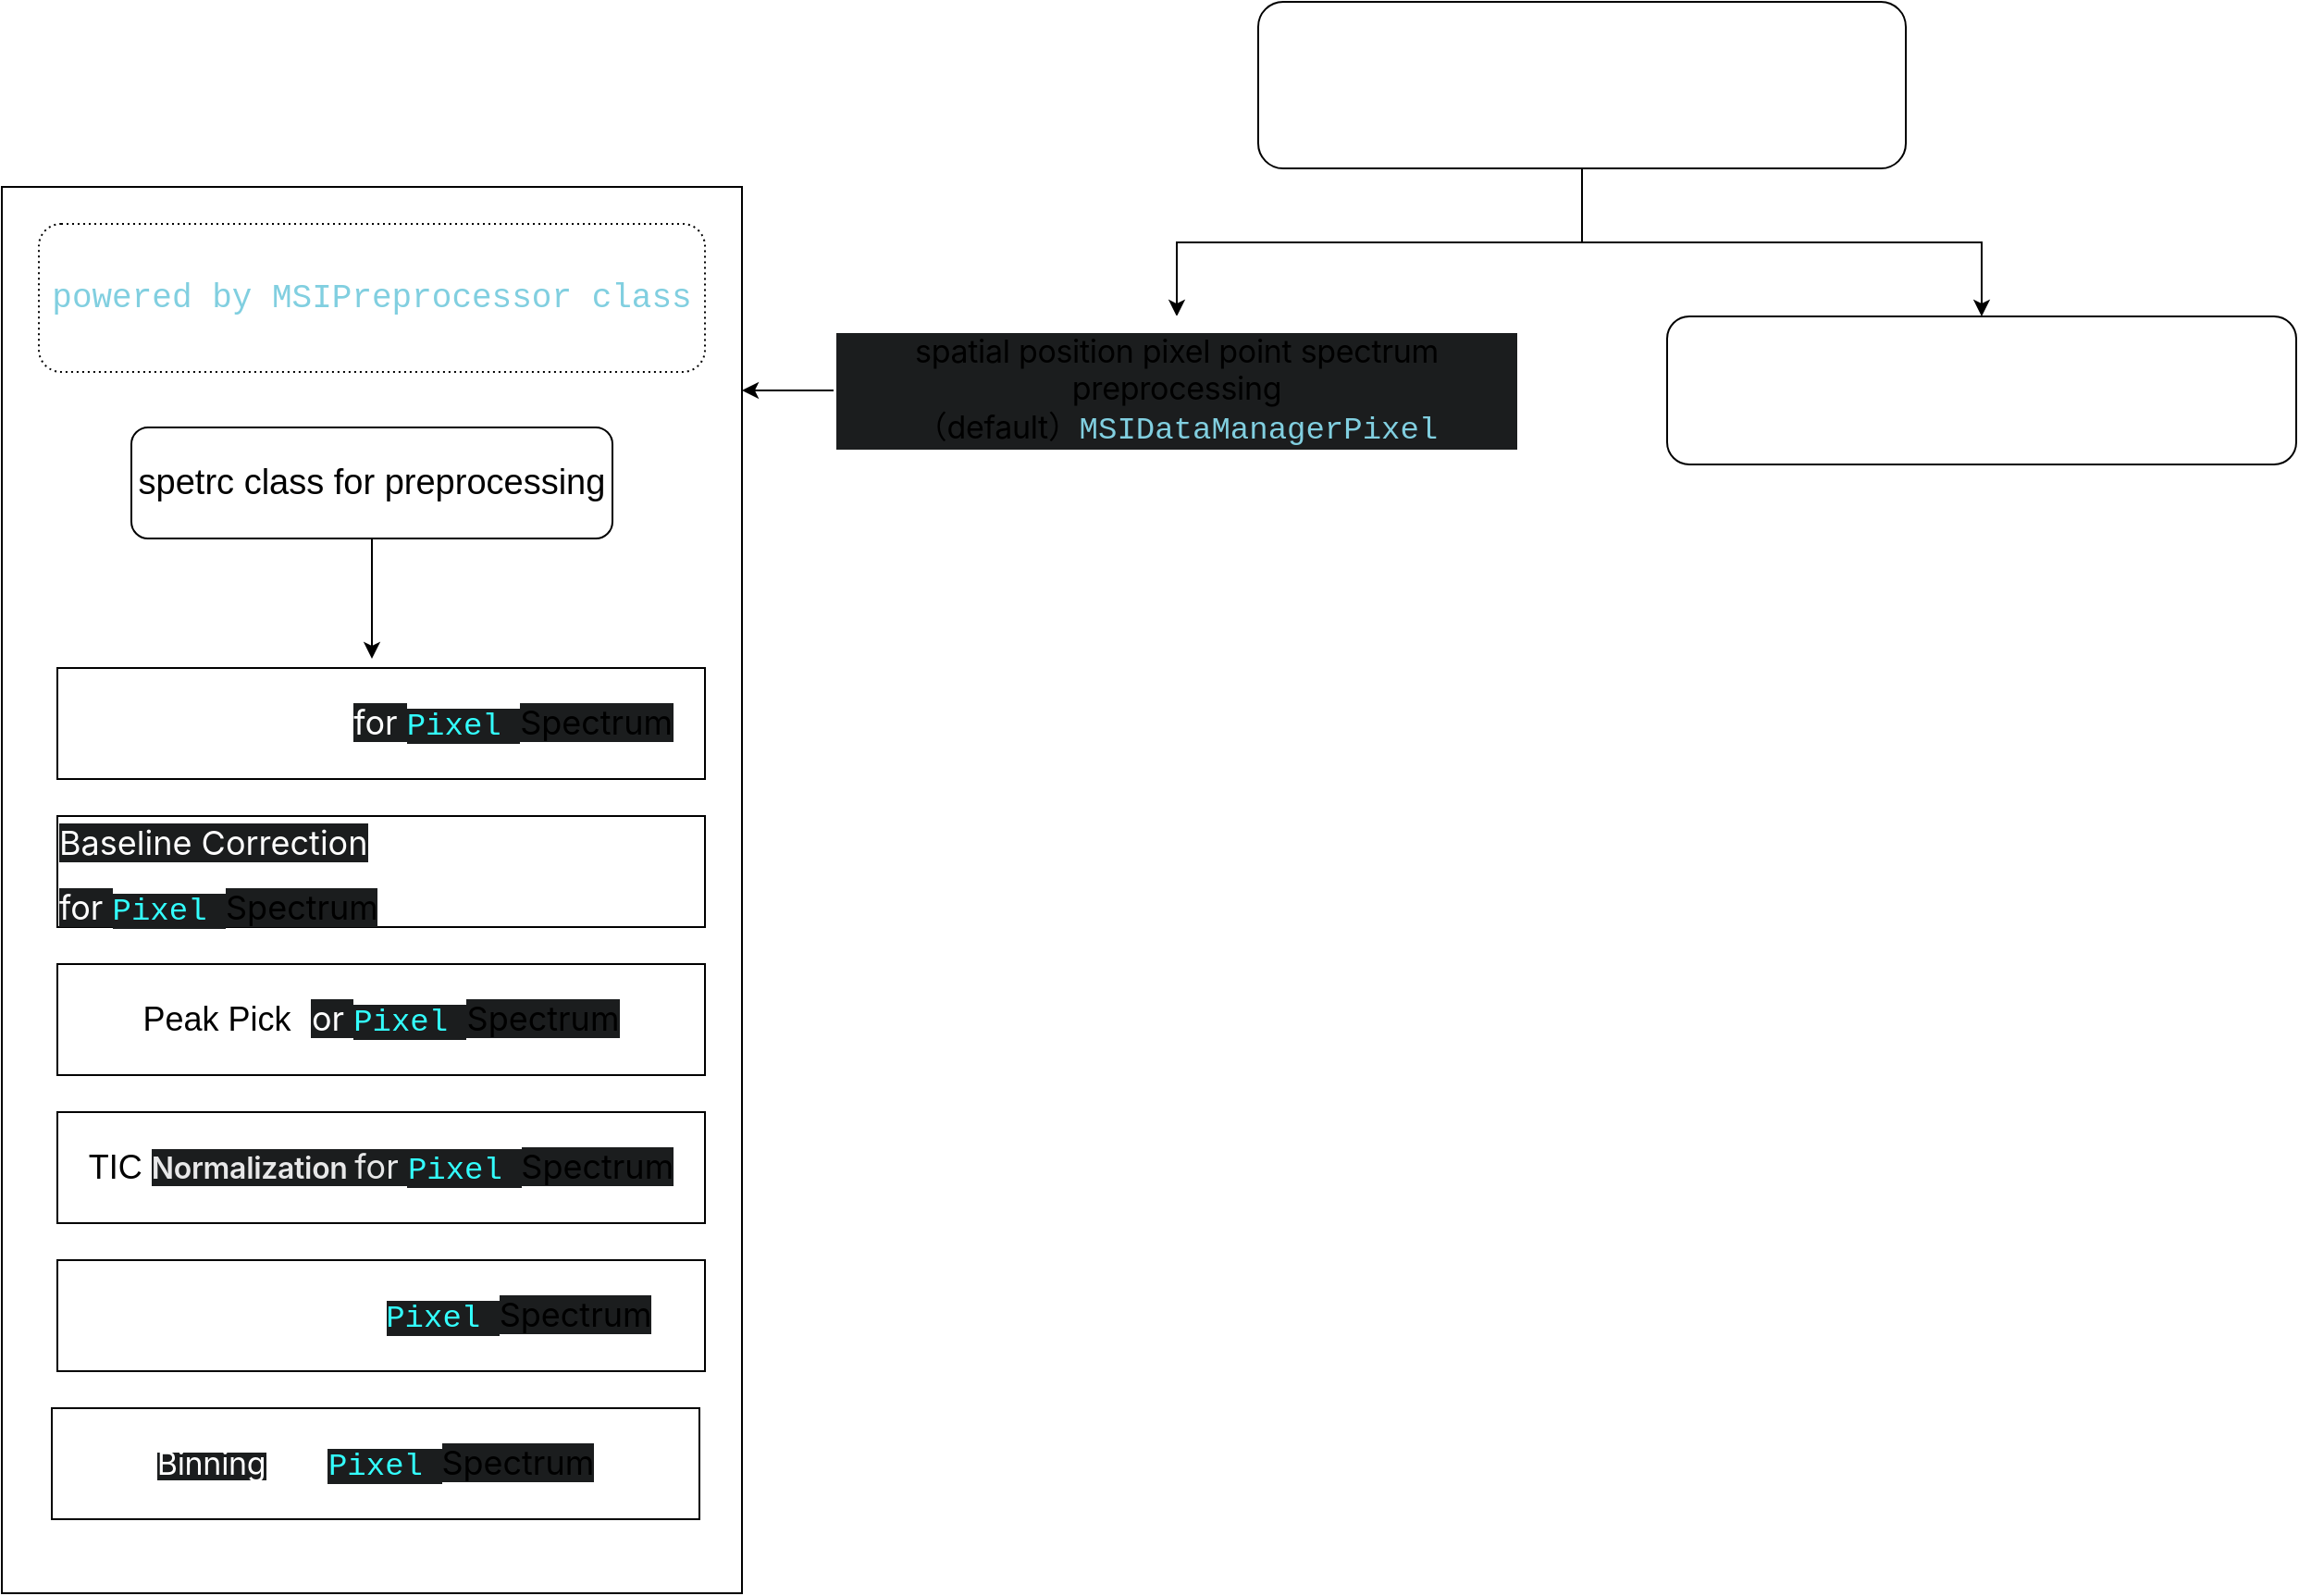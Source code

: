 <mxfile version="28.2.7">
  <diagram name="第 1 页" id="sHIrvJQtrSsZzQWtLTj0">
    <mxGraphModel dx="2542" dy="989" grid="1" gridSize="10" guides="1" tooltips="1" connect="1" arrows="1" fold="1" page="1" pageScale="1" pageWidth="827" pageHeight="1169" math="0" shadow="0">
      <root>
        <mxCell id="0" />
        <mxCell id="1" parent="0" />
        <mxCell id="HIDx_R4YOLAw4UCby0sK-22" value="" style="rounded=0;whiteSpace=wrap;html=1;" vertex="1" parent="1">
          <mxGeometry x="-440" y="120" width="400" height="760" as="geometry" />
        </mxCell>
        <mxCell id="HIDx_R4YOLAw4UCby0sK-14" style="edgeStyle=orthogonalEdgeStyle;rounded=0;orthogonalLoop=1;jettySize=auto;html=1;entryX=0.5;entryY=0;entryDx=0;entryDy=0;exitX=0.5;exitY=1;exitDx=0;exitDy=0;" edge="1" parent="1" source="eExAzTgGcfr9S0N1mQj2-2" target="PtB1DnkLLqIJXw9j-3oQ-1">
          <mxGeometry relative="1" as="geometry">
            <mxPoint x="290" y="140" as="sourcePoint" />
          </mxGeometry>
        </mxCell>
        <mxCell id="HIDx_R4YOLAw4UCby0sK-30" style="edgeStyle=orthogonalEdgeStyle;rounded=0;orthogonalLoop=1;jettySize=auto;html=1;exitX=0.5;exitY=1;exitDx=0;exitDy=0;" edge="1" parent="1" source="eExAzTgGcfr9S0N1mQj2-2" target="PtB1DnkLLqIJXw9j-3oQ-2">
          <mxGeometry relative="1" as="geometry" />
        </mxCell>
        <mxCell id="eExAzTgGcfr9S0N1mQj2-2" value="&lt;font style=&quot;&quot;&gt;&lt;span style=&quot;color: light-dark(rgb(255, 255, 255), rgb(255, 255, 255)); font-size: 21px;&quot;&gt;pyimzML load data as&lt;font&gt;&amp;nbsp;&lt;/font&gt;&lt;/span&gt;&lt;span style=&quot;font-family: SFMono-Regular, Menlo, Monaco, Consolas, &amp;quot;Liberation Mono&amp;quot;, &amp;quot;Courier New&amp;quot;, Courier, monospace; text-align: start; background-color: transparent;&quot;&gt;&lt;font style=&quot;font-size: 18px; color: light-dark(rgb(255, 255, 255), rgb(255, 255, 255));&quot;&gt;Parser&lt;/font&gt;&lt;/span&gt;&lt;/font&gt;" style="rounded=1;whiteSpace=wrap;html=1;" parent="1" vertex="1">
          <mxGeometry x="239" y="20" width="350" height="90" as="geometry" />
        </mxCell>
        <mxCell id="HIDx_R4YOLAw4UCby0sK-16" style="edgeStyle=orthogonalEdgeStyle;rounded=0;orthogonalLoop=1;jettySize=auto;html=1;exitX=0;exitY=0.5;exitDx=0;exitDy=0;" edge="1" parent="1" source="PtB1DnkLLqIJXw9j-3oQ-1">
          <mxGeometry relative="1" as="geometry">
            <mxPoint x="-40" y="230" as="targetPoint" />
          </mxGeometry>
        </mxCell>
        <mxCell id="PtB1DnkLLqIJXw9j-3oQ-1" value="&lt;span style=&quot;&quot;&gt;&lt;span style=&quot;font-family: -apple-system, &amp;quot;system-ui&amp;quot;, &amp;quot;Segoe UI&amp;quot;, &amp;quot;PingFang SC&amp;quot;, Roboto, Ubuntu, &amp;quot;Helvetica Neue&amp;quot;, Helvetica, Arial, &amp;quot;Hiragino Sans GB&amp;quot;, &amp;quot;Microsoft YaHei UI&amp;quot;, &amp;quot;Microsoft YaHei&amp;quot;, &amp;quot;Source Han Sans CN&amp;quot;, sans-serif; letter-spacing: -0.16px; text-align: start;&quot;&gt;&lt;font style=&quot;font-size: 17px;&quot;&gt;spatial position pixel point spectrum preprocessing&lt;/font&gt;&lt;/span&gt;&lt;/span&gt;&lt;div&gt;&lt;font style=&quot;font-size: 17px;&quot;&gt;&lt;span style=&quot;&quot;&gt;&lt;span style=&quot;font-family: -apple-system, &amp;quot;system-ui&amp;quot;, &amp;quot;Segoe UI&amp;quot;, &amp;quot;PingFang SC&amp;quot;, Roboto, Ubuntu, &amp;quot;Helvetica Neue&amp;quot;, Helvetica, Arial, &amp;quot;Hiragino Sans GB&amp;quot;, &amp;quot;Microsoft YaHei UI&amp;quot;, &amp;quot;Microsoft YaHei&amp;quot;, &amp;quot;Source Han Sans CN&amp;quot;, sans-serif; letter-spacing: -0.16px; text-align: start;&quot;&gt;（default）&lt;/span&gt;&lt;/span&gt;&lt;span style=&quot;font-family: &amp;quot;JetBrains Mono&amp;quot;, Menlo, Monaco, &amp;quot;Courier New&amp;quot;, monospace; white-space: pre; background-color: light-dark(rgb(27, 29, 30), rgb(0, 0, 0));&quot;&gt;&lt;font style=&quot;color: light-dark(rgb(129, 207, 224), rgb(51, 255, 255));&quot;&gt;MSIDataManagerPixel&lt;/font&gt;&lt;/span&gt;&lt;/font&gt;&lt;/div&gt;" style="rounded=1;whiteSpace=wrap;html=1;strokeColor=light-dark(#FFFFFF,#FFFFFF);labelBackgroundColor=light-dark(#1B1D1E,#000000);fontColor=light-dark(#000000,#FFFFFF);" parent="1" vertex="1">
          <mxGeometry x="10" y="190" width="370" height="80" as="geometry" />
        </mxCell>
        <mxCell id="PtB1DnkLLqIJXw9j-3oQ-2" value="&lt;span style=&quot;font-family: -apple-system, &amp;quot;system-ui&amp;quot;, &amp;quot;Segoe UI&amp;quot;, &amp;quot;PingFang SC&amp;quot;, Roboto, Ubuntu, &amp;quot;Helvetica Neue&amp;quot;, Helvetica, Arial, &amp;quot;Hiragino Sans GB&amp;quot;, &amp;quot;Microsoft YaHei UI&amp;quot;, &amp;quot;Microsoft YaHei&amp;quot;, &amp;quot;Source Han Sans CN&amp;quot;, sans-serif; letter-spacing: -0.16px; text-align: start;&quot;&gt;&lt;font style=&quot;font-size: 18px;&quot;&gt;user self-combination preprocessing API&lt;/font&gt;&lt;/span&gt;" style="rounded=1;whiteSpace=wrap;html=1;labelBackgroundColor=default;fontColor=light-dark(#FFFFFF,#FFFFFF);" parent="1" vertex="1">
          <mxGeometry x="460" y="190" width="340" height="80" as="geometry" />
        </mxCell>
        <mxCell id="PtB1DnkLLqIJXw9j-3oQ-3" value="&lt;div style=&quot;font-family: &amp;quot;JetBrains Mono&amp;quot;, Menlo, Monaco, &amp;quot;Courier New&amp;quot;, monospace; line-height: 22px; white-space: pre;&quot;&gt;&lt;font style=&quot;font-size: 18px; color: light-dark(rgb(129, 207, 224), rgb(255, 255, 255));&quot;&gt;powered by &lt;/font&gt;&lt;font style=&quot;font-size: 18px; color: light-dark(rgb(129, 207, 224), rgb(51, 255, 255));&quot;&gt;MSIPreprocessor&lt;/font&gt;&lt;font style=&quot;font-size: 18px; color: light-dark(rgb(129, 207, 224), rgb(255, 255, 255));&quot;&gt; class&lt;/font&gt;&lt;/div&gt;" style="rounded=1;whiteSpace=wrap;html=1;fillColor=none;dashed=1;dashPattern=1 2;" parent="1" vertex="1">
          <mxGeometry x="-420" y="140" width="360" height="80" as="geometry" />
        </mxCell>
        <mxCell id="HIDx_R4YOLAw4UCby0sK-19" style="edgeStyle=orthogonalEdgeStyle;rounded=0;orthogonalLoop=1;jettySize=auto;html=1;exitX=0.5;exitY=1;exitDx=0;exitDy=0;entryX=0.5;entryY=0;entryDx=0;entryDy=0;" edge="1" parent="1" source="HIDx_R4YOLAw4UCby0sK-15">
          <mxGeometry relative="1" as="geometry">
            <mxPoint x="-240" y="375" as="targetPoint" />
          </mxGeometry>
        </mxCell>
        <mxCell id="HIDx_R4YOLAw4UCby0sK-15" value="&lt;font style=&quot;font-size: 19px;&quot;&gt;spetrc class for preprocessing&lt;/font&gt;" style="rounded=1;whiteSpace=wrap;html=1;" vertex="1" parent="1">
          <mxGeometry x="-370" y="250" width="260" height="60" as="geometry" />
        </mxCell>
        <mxCell id="HIDx_R4YOLAw4UCby0sK-25" value="&lt;font style=&quot;font-size: 18px;&quot;&gt;Peak Pick&amp;nbsp;&lt;/font&gt;&lt;span style=&quot;font-family: -apple-system, &amp;quot;system-ui&amp;quot;, &amp;quot;Segoe UI&amp;quot;, &amp;quot;Noto Sans&amp;quot;, Helvetica, Arial, sans-serif, &amp;quot;Apple Color Emoji&amp;quot;, &amp;quot;Segoe UI Emoji&amp;quot;; font-size: 18px; text-align: start;&quot;&gt;&lt;font style=&quot;&quot;&gt;&lt;font style=&quot;color: light-dark(rgb(255, 255, 255), rgb(255, 255, 255));&quot;&gt;f&lt;/font&gt;&lt;span style=&quot;background-color: light-dark(rgb(27, 29, 30), rgb(0, 0, 0));&quot;&gt;&lt;font style=&quot;color: light-dark(rgb(255, 255, 255), rgb(255, 255, 255));&quot;&gt;or&amp;nbsp;&lt;/font&gt;&lt;/span&gt;&lt;/font&gt;&lt;/span&gt;&lt;span style=&quot;font-family: &amp;quot;JetBrains Mono&amp;quot;, Menlo, Monaco, &amp;quot;Courier New&amp;quot;, monospace; font-size: 17px; white-space: pre; background-color: light-dark(rgb(27, 29, 30), rgb(0, 0, 0)); color: rgb(51, 255, 255);&quot;&gt;&lt;font style=&quot;color: light-dark(rgb(51, 255, 255), rgb(51, 255, 255));&quot;&gt;Pixel&lt;/font&gt;&lt;/span&gt;&lt;span style=&quot;color: rgb(51, 255, 255); font-family: &amp;quot;JetBrains Mono&amp;quot;, Menlo, Monaco, &amp;quot;Courier New&amp;quot;, monospace; font-size: 17px; white-space: pre; background-color: light-dark(rgb(27, 29, 30), rgb(0, 0, 0));&quot;&gt; &lt;/span&gt;&lt;span style=&quot;color: light-dark(rgb(0, 0, 0), rgb(51, 255, 255)); background-color: light-dark(rgb(27, 29, 30), rgb(0, 0, 0)); font-size: 18px; font-family: -apple-system, &amp;quot;system-ui&amp;quot;, &amp;quot;Segoe UI&amp;quot;, &amp;quot;Noto Sans&amp;quot;, Helvetica, Arial, sans-serif, &amp;quot;Apple Color Emoji&amp;quot;, &amp;quot;Segoe UI Emoji&amp;quot;; text-align: start;&quot;&gt;Spectrum&lt;/span&gt;" style="rounded=0;whiteSpace=wrap;html=1;" vertex="1" parent="1">
          <mxGeometry x="-410" y="540" width="350" height="60" as="geometry" />
        </mxCell>
        <mxCell id="HIDx_R4YOLAw4UCby0sK-26" value="&lt;a style=&quot;scrollbar-color: rgb(69, 74, 77) rgb(32, 35, 36); box-sizing: border-box; background-color: rgba(24, 26, 27, 0); text-decoration-line: none; font-family: -apple-system, &amp;quot;system-ui&amp;quot;, &amp;quot;Segoe UI&amp;quot;, &amp;quot;Noto Sans&amp;quot;, Helvetica, Arial, sans-serif, &amp;quot;Apple Color Emoji&amp;quot;, &amp;quot;Segoe UI Emoji&amp;quot;; text-align: start;&quot; href=&quot;https://github.com/NeoNexusX/MassFlow/issues/6&quot; class=&quot;IssuePullRequestTitle-module__ListItemTitle_1--FWLq8&quot; data-testid=&quot;issue-pr-title-link&quot; data-hovercard-url=&quot;/NeoNexusX/MassFlow/issues/6/hovercard&quot; tabindex=&quot;-1&quot; aria-keyshortcuts=&quot;Alt+ArrowUp&quot;&gt;&lt;font style=&quot;color: light-dark(rgb(255, 255, 255), rgb(255, 255, 255)); font-size: 18px;&quot;&gt;Noise Reduction&lt;/font&gt;&lt;/a&gt;&amp;nbsp;&lt;span style=&quot;color: light-dark(rgb(255, 255, 255), rgb(255, 255, 255)); background-color: light-dark(rgb(27, 29, 30), rgb(0, 0, 0)); font-size: 18px; font-family: -apple-system, &amp;quot;system-ui&amp;quot;, &amp;quot;Segoe UI&amp;quot;, &amp;quot;Noto Sans&amp;quot;, Helvetica, Arial, sans-serif, &amp;quot;Apple Color Emoji&amp;quot;, &amp;quot;Segoe UI Emoji&amp;quot;; text-align: start;&quot;&gt;for&amp;nbsp;&lt;/span&gt;&lt;font style=&quot;&quot;&gt;&lt;span style=&quot;font-family: &amp;quot;JetBrains Mono&amp;quot;, Menlo, Monaco, &amp;quot;Courier New&amp;quot;, monospace; font-size: 17px; white-space: pre; background-color: light-dark(rgb(27, 29, 30), rgb(0, 0, 0)); color: rgb(51, 255, 255);&quot;&gt;&lt;font style=&quot;color: light-dark(rgb(51, 255, 255), rgb(51, 255, 255));&quot;&gt;Pixel&lt;/font&gt;&lt;/span&gt;&lt;span style=&quot;color: rgb(51, 255, 255); font-family: &amp;quot;JetBrains Mono&amp;quot;, Menlo, Monaco, &amp;quot;Courier New&amp;quot;, monospace; font-size: 17px; white-space: pre; background-color: light-dark(rgb(27, 29, 30), rgb(0, 0, 0));&quot;&gt; &lt;/span&gt;&lt;span style=&quot;color: light-dark(rgb(0, 0, 0), rgb(51, 255, 255)); background-color: light-dark(rgb(27, 29, 30), rgb(0, 0, 0)); font-size: 18px; font-family: -apple-system, &amp;quot;system-ui&amp;quot;, &amp;quot;Segoe UI&amp;quot;, &amp;quot;Noto Sans&amp;quot;, Helvetica, Arial, sans-serif, &amp;quot;Apple Color Emoji&amp;quot;, &amp;quot;Segoe UI Emoji&amp;quot;; text-align: start;&quot;&gt;Spectrum&lt;/span&gt;&lt;/font&gt;" style="rounded=0;whiteSpace=wrap;html=1;" vertex="1" parent="1">
          <mxGeometry x="-410" y="380" width="350" height="60" as="geometry" />
        </mxCell>
        <mxCell id="HIDx_R4YOLAw4UCby0sK-27" value="&lt;h1 style=&quot;scrollbar-color: rgb(69, 74, 77) rgb(32, 35, 36); box-sizing: border-box; margin: 0px 8px 0px 0px; font-weight: 400; order: 1; line-height: 1.429; font-family: -apple-system, &amp;quot;system-ui&amp;quot;, &amp;quot;Segoe UI&amp;quot;, &amp;quot;Noto Sans&amp;quot;, Helvetica, Arial, sans-serif, &amp;quot;Apple Color Emoji&amp;quot;, &amp;quot;Segoe UI Emoji&amp;quot;; text-align: start;&quot; class=&quot;prc-PageHeader-Title-LKOsd Box-sc-62in7e-0 hnkMZv HeaderViewer-module__PageHeader_Title--n_x9h prc-Heading-Heading-6CmGO&quot; data-component=&quot;PH_Title&quot; data-hidden=&quot;false&quot; tabindex=&quot;-1&quot;&gt;&lt;bdi style=&quot;scrollbar-color: rgb(69, 74, 77) rgb(32, 35, 36); box-sizing: border-box; display: inline; word-break: break-word;&quot; class=&quot;Box-sc-62in7e-0 markdown-title HeaderViewer-module__VerifiedHTMLBox--_DgIv&quot; data-testid=&quot;issue-title&quot;&gt;&lt;font style=&quot;background-color: light-dark(rgb(27, 29, 30), rgb(0, 0, 0)); color: light-dark(rgb(255, 255, 255), rgb(255, 255, 255)); font-size: 18px;&quot;&gt;Baseline C&lt;/font&gt;&lt;/bdi&gt;&lt;span style=&quot;background-color: light-dark(rgb(27, 29, 30), rgb(0, 0, 0)); color: light-dark(rgb(255, 255, 255), rgb(255, 255, 255)); font-size: 18px;&quot;&gt;orrection for&amp;nbsp;&lt;/span&gt;&lt;span style=&quot;text-align: center; font-family: &amp;quot;JetBrains Mono&amp;quot;, Menlo, Monaco, &amp;quot;Courier New&amp;quot;, monospace; font-size: 17px; white-space: pre; background-color: light-dark(rgb(27, 29, 30), rgb(0, 0, 0)); color: rgb(51, 255, 255);&quot;&gt;&lt;font style=&quot;color: light-dark(rgb(51, 255, 255), rgb(51, 255, 255));&quot;&gt;Pixel&lt;/font&gt;&lt;/span&gt;&lt;span style=&quot;text-align: center; color: rgb(51, 255, 255); font-family: &amp;quot;JetBrains Mono&amp;quot;, Menlo, Monaco, &amp;quot;Courier New&amp;quot;, monospace; font-size: 17px; white-space: pre; background-color: light-dark(rgb(27, 29, 30), rgb(0, 0, 0));&quot;&gt; &lt;/span&gt;&lt;span style=&quot;color: light-dark(rgb(0, 0, 0), rgb(51, 255, 255)); background-color: light-dark(rgb(27, 29, 30), rgb(0, 0, 0)); font-size: 18px;&quot;&gt;Spectrum&lt;/span&gt;&lt;/h1&gt;" style="rounded=0;whiteSpace=wrap;html=1;" vertex="1" parent="1">
          <mxGeometry x="-410" y="460" width="350" height="60" as="geometry" />
        </mxCell>
        <mxCell id="HIDx_R4YOLAw4UCby0sK-28" value="&lt;span style=&quot;background-color: light-dark(#ffffff, var(--ge-dark-color, #121212));&quot;&gt;&lt;font style=&quot;color: light-dark(rgb(255, 255, 255), rgb(255, 255, 255));&quot;&gt;&lt;font style=&quot;font-size: 18px;&quot;&gt;Peak Aligment&lt;font style=&quot;&quot;&gt;&amp;nbsp;&lt;/font&gt;&lt;/font&gt;&lt;font style=&quot;&quot;&gt;&lt;span style=&quot;text-align: left; font-family: -apple-system, &amp;quot;system-ui&amp;quot;, &amp;quot;Segoe UI&amp;quot;, &amp;quot;Noto Sans&amp;quot;, Helvetica, Arial, sans-serif, &amp;quot;Apple Color Emoji&amp;quot;, &amp;quot;Segoe UI Emoji&amp;quot;; font-size: 18px;&quot;&gt;for&amp;nbsp;&lt;/span&gt;&lt;/font&gt;&lt;/font&gt;&lt;/span&gt;&lt;span style=&quot;font-family: &amp;quot;JetBrains Mono&amp;quot;, Menlo, Monaco, &amp;quot;Courier New&amp;quot;, monospace; font-size: 17px; white-space: pre; background-color: light-dark(rgb(27, 29, 30), rgb(0, 0, 0)); color: rgb(51, 255, 255);&quot;&gt;&lt;font style=&quot;color: light-dark(rgb(51, 255, 255), rgb(51, 255, 255));&quot;&gt;Pixel&lt;/font&gt;&lt;/span&gt;&lt;span style=&quot;color: rgb(51, 255, 255); font-family: &amp;quot;JetBrains Mono&amp;quot;, Menlo, Monaco, &amp;quot;Courier New&amp;quot;, monospace; font-size: 17px; white-space: pre; background-color: light-dark(rgb(27, 29, 30), rgb(0, 0, 0));&quot;&gt; &lt;/span&gt;&lt;span style=&quot;color: light-dark(rgb(0, 0, 0), rgb(51, 255, 255)); background-color: light-dark(rgb(27, 29, 30), rgb(0, 0, 0)); font-size: 18px; font-family: -apple-system, &amp;quot;system-ui&amp;quot;, &amp;quot;Segoe UI&amp;quot;, &amp;quot;Noto Sans&amp;quot;, Helvetica, Arial, sans-serif, &amp;quot;Apple Color Emoji&amp;quot;, &amp;quot;Segoe UI Emoji&amp;quot;; text-align: start;&quot;&gt;Spectrum&lt;/span&gt;" style="rounded=0;whiteSpace=wrap;html=1;" vertex="1" parent="1">
          <mxGeometry x="-410" y="700" width="350" height="60" as="geometry" />
        </mxCell>
        <mxCell id="HIDx_R4YOLAw4UCby0sK-29" value="&lt;font style=&quot;font-size: 18px;&quot;&gt;TIC&amp;nbsp;&lt;/font&gt;&lt;span style=&quot;border: 0px; font-variant-numeric: inherit; font-variant-east-asian: inherit; font-variant-alternates: inherit; font-variant-position: inherit; font-variant-emoji: inherit; font-weight: 600; font-stretch: inherit; font-size: 16px; line-height: inherit; font-family: -apple-system, &amp;quot;system-ui&amp;quot;, &amp;quot;Segoe UI&amp;quot;, &amp;quot;PingFang SC&amp;quot;, Roboto, Ubuntu, &amp;quot;Helvetica Neue&amp;quot;, Helvetica, Arial, &amp;quot;Hiragino Sans GB&amp;quot;, &amp;quot;Microsoft YaHei UI&amp;quot;, &amp;quot;Microsoft YaHei&amp;quot;, &amp;quot;Source Han Sans CN&amp;quot;, sans-serif; font-optical-sizing: inherit; font-size-adjust: inherit; font-kerning: inherit; font-feature-settings: inherit; font-variation-settings: inherit; margin: 0px; padding: 0px; vertical-align: baseline; letter-spacing: -0.16px; text-align: left; background-color: light-dark(rgb(27, 29, 30), rgb(0, 0, 0));&quot;&gt;&lt;font style=&quot;color: light-dark(rgba(255, 255, 255, 0.9), rgb(255, 255, 255));&quot;&gt;Normalization&amp;nbsp;&lt;span style=&quot;font-family: -apple-system, &amp;quot;system-ui&amp;quot;, &amp;quot;Segoe UI&amp;quot;, &amp;quot;Noto Sans&amp;quot;, Helvetica, Arial, sans-serif, &amp;quot;Apple Color Emoji&amp;quot;, &amp;quot;Segoe UI Emoji&amp;quot;; font-size: 18px; font-weight: 400; letter-spacing: normal;&quot;&gt;for&amp;nbsp;&lt;/span&gt;&lt;span style=&quot;font-weight: 400; letter-spacing: normal; text-align: center; font-family: &amp;quot;JetBrains Mono&amp;quot;, Menlo, Monaco, &amp;quot;Courier New&amp;quot;, monospace; font-size: 17px; white-space: pre; background-color: light-dark(rgb(27, 29, 30), rgb(0, 0, 0)); color: rgb(51, 255, 255);&quot;&gt;&lt;font style=&quot;color: light-dark(rgb(51, 255, 255), rgb(51, 255, 255));&quot;&gt;Pixel&lt;/font&gt;&lt;/span&gt;&lt;span style=&quot;font-weight: 400; letter-spacing: normal; text-align: center; color: rgb(51, 255, 255); font-family: &amp;quot;JetBrains Mono&amp;quot;, Menlo, Monaco, &amp;quot;Courier New&amp;quot;, monospace; font-size: 17px; white-space: pre; background-color: light-dark(rgb(27, 29, 30), rgb(0, 0, 0));&quot;&gt; &lt;/span&gt;&lt;span style=&quot;font-weight: 400; letter-spacing: normal; color: light-dark(rgb(0, 0, 0), rgb(51, 255, 255)); background-color: light-dark(rgb(27, 29, 30), rgb(0, 0, 0)); font-size: 18px; font-family: -apple-system, &amp;quot;system-ui&amp;quot;, &amp;quot;Segoe UI&amp;quot;, &amp;quot;Noto Sans&amp;quot;, Helvetica, Arial, sans-serif, &amp;quot;Apple Color Emoji&amp;quot;, &amp;quot;Segoe UI Emoji&amp;quot;;&quot;&gt;Spectrum&lt;/span&gt;​&lt;/font&gt;&lt;/span&gt;" style="rounded=0;whiteSpace=wrap;html=1;" vertex="1" parent="1">
          <mxGeometry x="-410" y="620" width="350" height="60" as="geometry" />
        </mxCell>
        <mxCell id="HIDx_R4YOLAw4UCby0sK-32" value="&lt;span style=&quot;color: rgba(255, 255, 255, 0.9); font-family: -apple-system, &amp;quot;system-ui&amp;quot;, &amp;quot;Segoe UI&amp;quot;, &amp;quot;PingFang SC&amp;quot;, Roboto, Ubuntu, &amp;quot;Helvetica Neue&amp;quot;, Helvetica, Arial, &amp;quot;Hiragino Sans GB&amp;quot;, &amp;quot;Microsoft YaHei UI&amp;quot;, &amp;quot;Microsoft YaHei&amp;quot;, &amp;quot;Source Han Sans CN&amp;quot;, sans-serif; font-size: 16px; letter-spacing: -0.16px; text-align: start; background-color: rgb(29, 29, 29); float: none; display: inline !important;&quot;&gt;​&lt;/span&gt;&lt;span style=&quot;border: 0px; font-variant-numeric: inherit; font-variant-east-asian: inherit; font-variant-alternates: inherit; font-variant-position: inherit; font-variant-emoji: inherit; font-weight: 600; font-stretch: inherit; font-size: 16px; line-height: inherit; font-family: -apple-system, &amp;quot;system-ui&amp;quot;, &amp;quot;Segoe UI&amp;quot;, &amp;quot;PingFang SC&amp;quot;, Roboto, Ubuntu, &amp;quot;Helvetica Neue&amp;quot;, Helvetica, Arial, &amp;quot;Hiragino Sans GB&amp;quot;, &amp;quot;Microsoft YaHei UI&amp;quot;, &amp;quot;Microsoft YaHei&amp;quot;, &amp;quot;Source Han Sans CN&amp;quot;, sans-serif; font-optical-sizing: inherit; font-size-adjust: inherit; font-kerning: inherit; font-feature-settings: inherit; font-variation-settings: inherit; margin: 0px; padding: 0px; vertical-align: baseline; color: rgba(255, 255, 255, 0.9); letter-spacing: -0.16px; text-align: start; background-color: rgb(29, 29, 29);&quot;&gt;​&lt;/span&gt;&lt;font style=&quot;&quot;&gt;&lt;span style=&quot;border: 0px; font-variant-numeric: inherit; font-variant-east-asian: inherit; font-variant-alternates: inherit; font-variant-position: inherit; font-variant-emoji: inherit; font-stretch: inherit; line-height: inherit; font-family: -apple-system, &amp;quot;system-ui&amp;quot;, &amp;quot;Segoe UI&amp;quot;, &amp;quot;PingFang SC&amp;quot;, Roboto, Ubuntu, &amp;quot;Helvetica Neue&amp;quot;, Helvetica, Arial, &amp;quot;Hiragino Sans GB&amp;quot;, &amp;quot;Microsoft YaHei UI&amp;quot;, &amp;quot;Microsoft YaHei&amp;quot;, &amp;quot;Source Han Sans CN&amp;quot;, sans-serif; font-optical-sizing: inherit; font-size-adjust: inherit; font-kerning: inherit; font-feature-settings: inherit; font-variation-settings: inherit; margin: 0px; padding: 0px; vertical-align: baseline; letter-spacing: -0.16px; text-align: start; background-color: light-dark(rgb(27, 29, 30), rgb(0, 0, 0));&quot;&gt;&lt;font style=&quot;font-size: 17px; color: light-dark(rgb(255, 255, 255), rgb(255, 255, 255));&quot;&gt;Binning&lt;/font&gt;&lt;/span&gt;&lt;span style=&quot;background-color: rgb(29, 29, 29); color: rgba(255, 255, 255, 0.9); border: 0px; font-variant-numeric: inherit; font-variant-east-asian: inherit; font-variant-alternates: inherit; font-variant-position: inherit; font-variant-emoji: inherit; font-weight: 600; font-stretch: inherit; font-size: 16px; line-height: inherit; font-family: -apple-system, &amp;quot;system-ui&amp;quot;, &amp;quot;Segoe UI&amp;quot;, &amp;quot;PingFang SC&amp;quot;, Roboto, Ubuntu, &amp;quot;Helvetica Neue&amp;quot;, Helvetica, Arial, &amp;quot;Hiragino Sans GB&amp;quot;, &amp;quot;Microsoft YaHei UI&amp;quot;, &amp;quot;Microsoft YaHei&amp;quot;, &amp;quot;Source Han Sans CN&amp;quot;, sans-serif; font-optical-sizing: inherit; font-size-adjust: inherit; font-kerning: inherit; font-feature-settings: inherit; font-variation-settings: inherit; margin: 0px; padding: 0px; vertical-align: baseline; letter-spacing: -0.16px; text-align: start;&quot;&gt;​&lt;/span&gt;&lt;span style=&quot;background-color: rgb(29, 29, 29); color: rgba(255, 255, 255, 0.9); font-family: -apple-system, &amp;quot;system-ui&amp;quot;, &amp;quot;Segoe UI&amp;quot;, &amp;quot;PingFang SC&amp;quot;, Roboto, Ubuntu, &amp;quot;Helvetica Neue&amp;quot;, Helvetica, Arial, &amp;quot;Hiragino Sans GB&amp;quot;, &amp;quot;Microsoft YaHei UI&amp;quot;, &amp;quot;Microsoft YaHei&amp;quot;, &amp;quot;Source Han Sans CN&amp;quot;, sans-serif; font-size: 16px; letter-spacing: -0.16px; text-align: start; float: none; display: inline !important;&quot;&gt;​&lt;/span&gt;&lt;/font&gt;&lt;span style=&quot;background-color: light-dark(#ffffff, var(--ge-dark-color, #121212));&quot;&gt;&lt;font style=&quot;color: light-dark(rgb(255, 255, 255), rgb(255, 255, 255));&quot;&gt;&lt;font style=&quot;font-size: 18px;&quot;&gt;&lt;font style=&quot;&quot;&gt;&amp;nbsp;&lt;/font&gt;&lt;/font&gt;&lt;font style=&quot;&quot;&gt;&lt;span style=&quot;text-align: left; font-family: -apple-system, &amp;quot;system-ui&amp;quot;, &amp;quot;Segoe UI&amp;quot;, &amp;quot;Noto Sans&amp;quot;, Helvetica, Arial, sans-serif, &amp;quot;Apple Color Emoji&amp;quot;, &amp;quot;Segoe UI Emoji&amp;quot;; font-size: 18px;&quot;&gt;for&amp;nbsp;&lt;/span&gt;&lt;/font&gt;&lt;/font&gt;&lt;/span&gt;&lt;span style=&quot;font-family: &amp;quot;JetBrains Mono&amp;quot;, Menlo, Monaco, &amp;quot;Courier New&amp;quot;, monospace; font-size: 17px; white-space: pre; background-color: light-dark(rgb(27, 29, 30), rgb(0, 0, 0)); color: rgb(51, 255, 255);&quot;&gt;&lt;font style=&quot;color: light-dark(rgb(51, 255, 255), rgb(51, 255, 255));&quot;&gt;Pixel&lt;/font&gt;&lt;/span&gt;&lt;span style=&quot;color: rgb(51, 255, 255); font-family: &amp;quot;JetBrains Mono&amp;quot;, Menlo, Monaco, &amp;quot;Courier New&amp;quot;, monospace; font-size: 17px; white-space: pre; background-color: light-dark(rgb(27, 29, 30), rgb(0, 0, 0));&quot;&gt; &lt;/span&gt;&lt;span style=&quot;color: light-dark(rgb(0, 0, 0), rgb(51, 255, 255)); background-color: light-dark(rgb(27, 29, 30), rgb(0, 0, 0)); font-size: 18px; font-family: -apple-system, &amp;quot;system-ui&amp;quot;, &amp;quot;Segoe UI&amp;quot;, &amp;quot;Noto Sans&amp;quot;, Helvetica, Arial, sans-serif, &amp;quot;Apple Color Emoji&amp;quot;, &amp;quot;Segoe UI Emoji&amp;quot;; text-align: start;&quot;&gt;Spectrum&lt;/span&gt;" style="rounded=0;whiteSpace=wrap;html=1;" vertex="1" parent="1">
          <mxGeometry x="-413" y="780" width="350" height="60" as="geometry" />
        </mxCell>
      </root>
    </mxGraphModel>
  </diagram>
</mxfile>
